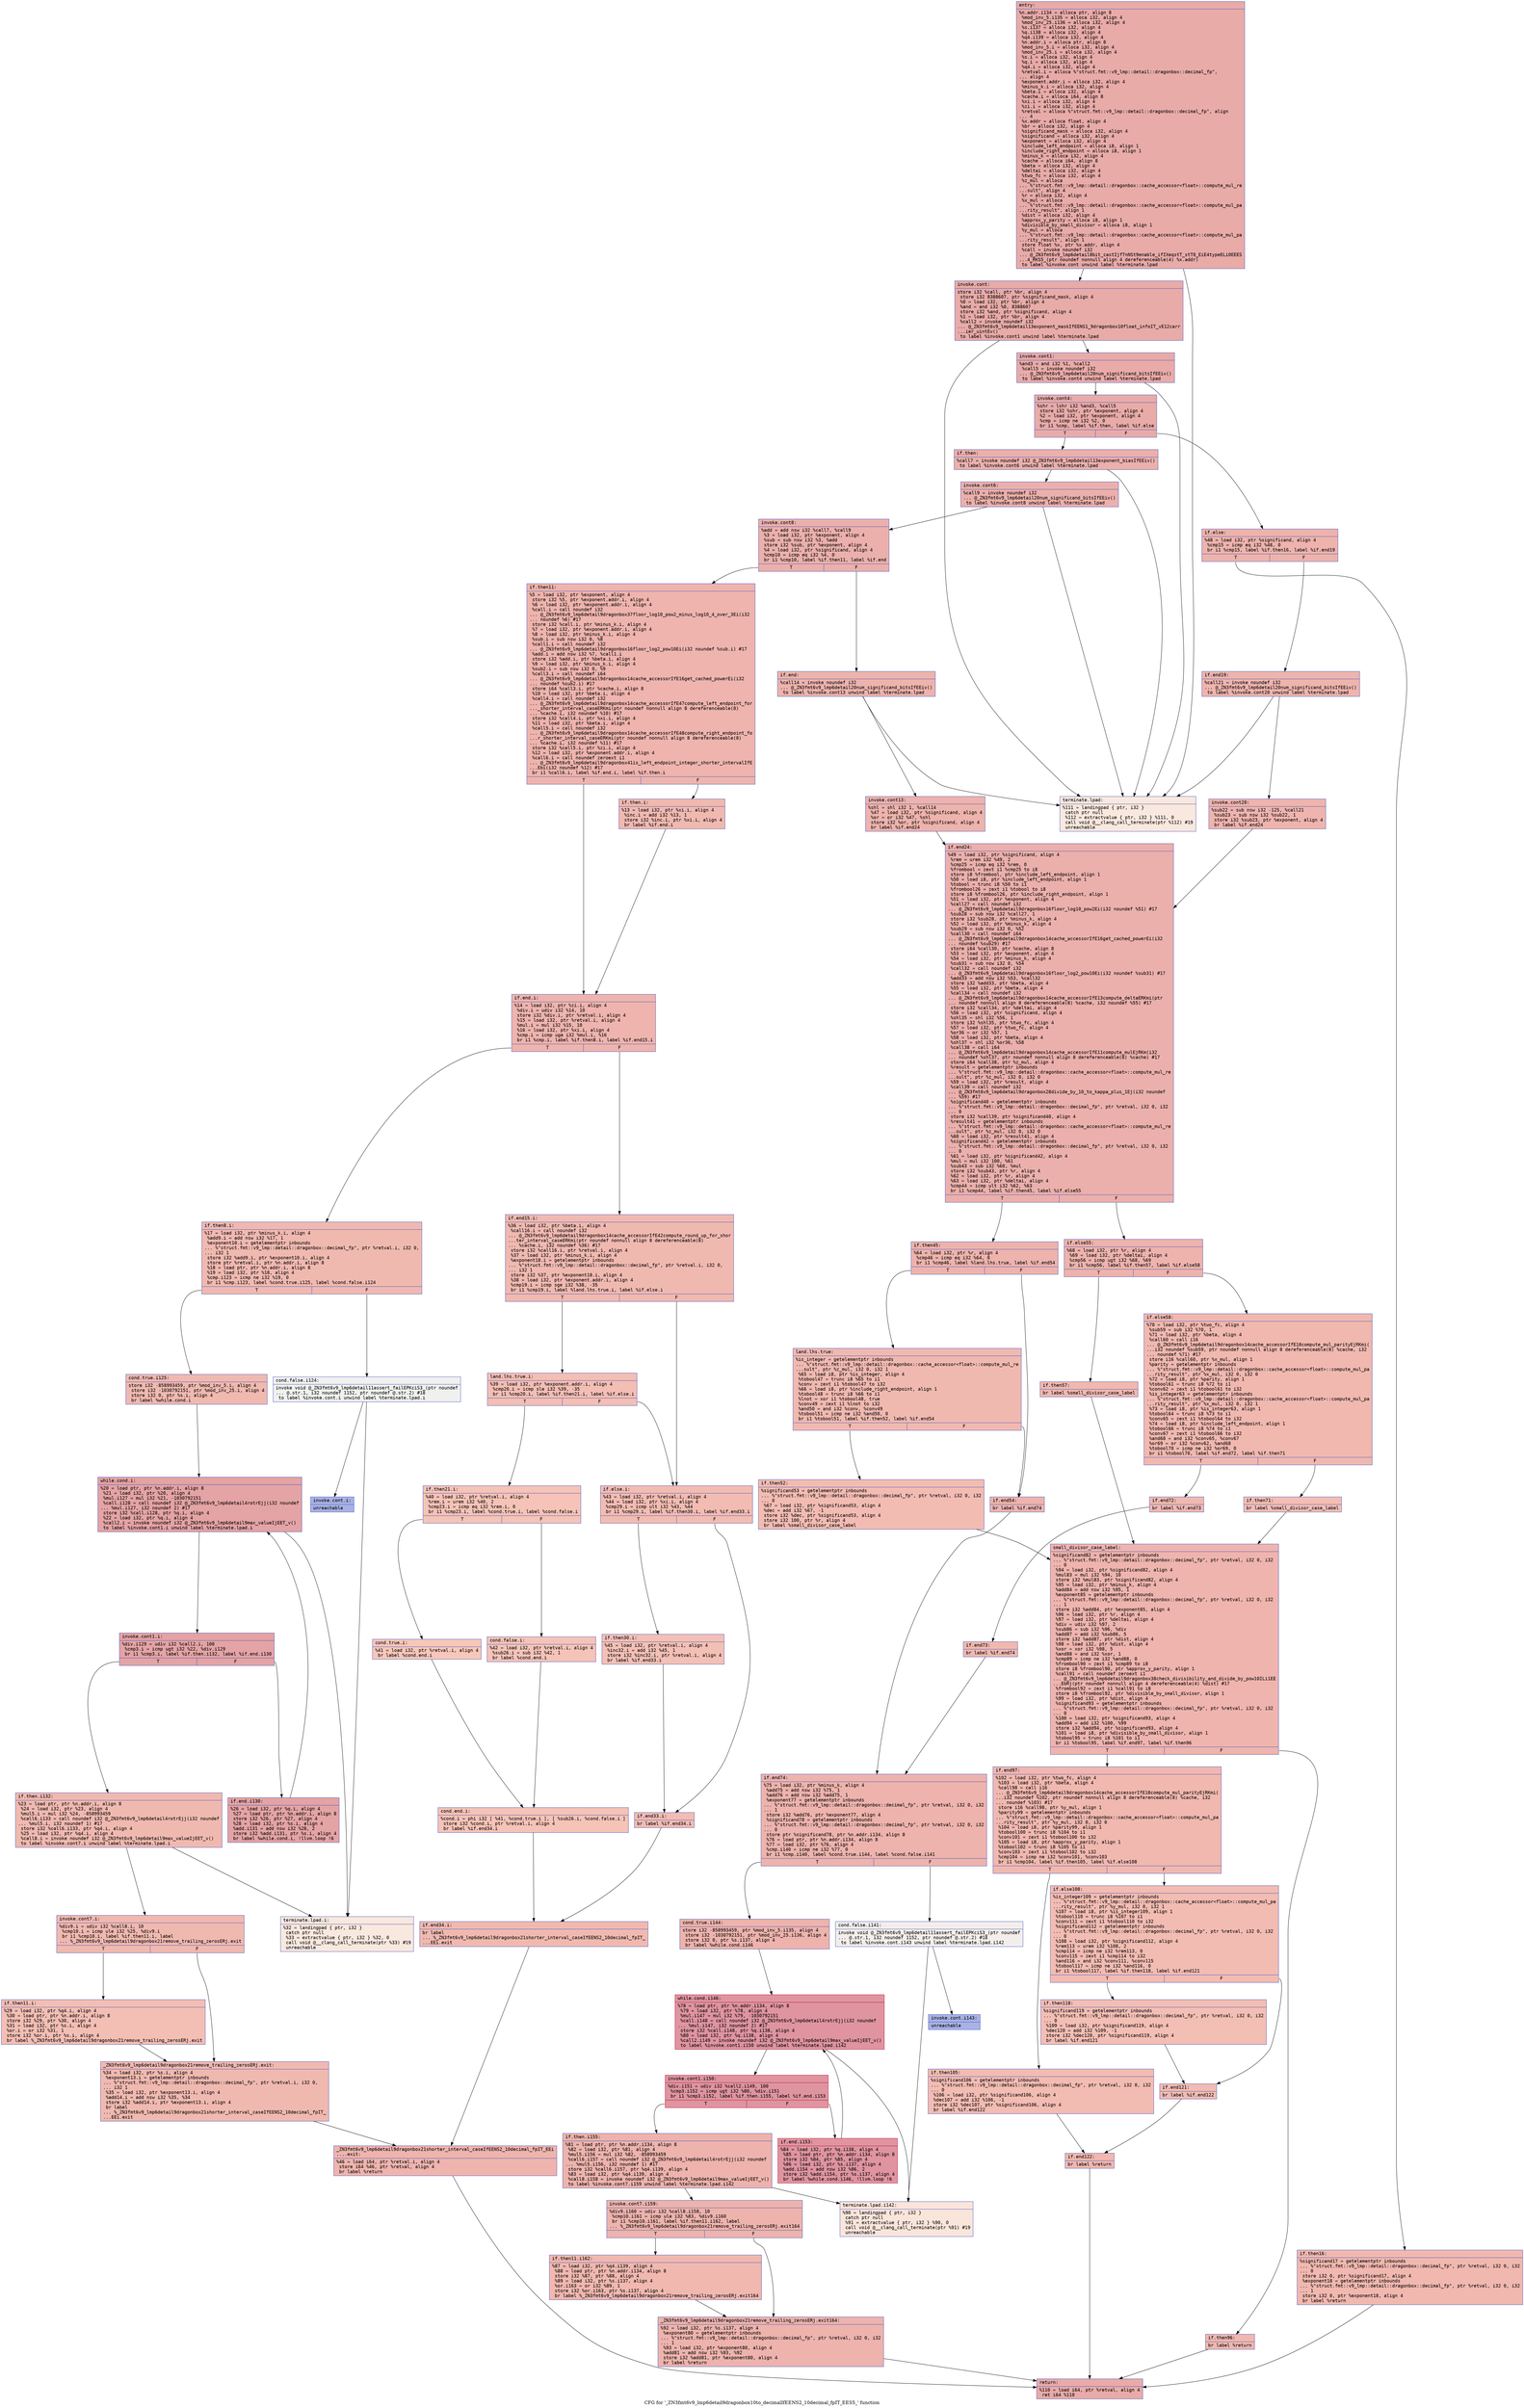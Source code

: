 digraph "CFG for '_ZN3fmt6v9_lmp6detail9dragonbox10to_decimalIfEENS2_10decimal_fpIT_EES5_' function" {
	label="CFG for '_ZN3fmt6v9_lmp6detail9dragonbox10to_decimalIfEENS2_10decimal_fpIT_EES5_' function";

	Node0x55fec2fc8410 [shape=record,color="#3d50c3ff", style=filled, fillcolor="#cc403a70" fontname="Courier",label="{entry:\l|  %n.addr.i134 = alloca ptr, align 8\l  %mod_inv_5.i135 = alloca i32, align 4\l  %mod_inv_25.i136 = alloca i32, align 4\l  %s.i137 = alloca i32, align 4\l  %q.i138 = alloca i32, align 4\l  %q4.i139 = alloca i32, align 4\l  %n.addr.i = alloca ptr, align 8\l  %mod_inv_5.i = alloca i32, align 4\l  %mod_inv_25.i = alloca i32, align 4\l  %s.i = alloca i32, align 4\l  %q.i = alloca i32, align 4\l  %q4.i = alloca i32, align 4\l  %retval.i = alloca %\"struct.fmt::v9_lmp::detail::dragonbox::decimal_fp\",\l... align 4\l  %exponent.addr.i = alloca i32, align 4\l  %minus_k.i = alloca i32, align 4\l  %beta.i = alloca i32, align 4\l  %cache.i = alloca i64, align 8\l  %xi.i = alloca i32, align 4\l  %zi.i = alloca i32, align 4\l  %retval = alloca %\"struct.fmt::v9_lmp::detail::dragonbox::decimal_fp\", align\l... 4\l  %x.addr = alloca float, align 4\l  %br = alloca i32, align 4\l  %significand_mask = alloca i32, align 4\l  %significand = alloca i32, align 4\l  %exponent = alloca i32, align 4\l  %include_left_endpoint = alloca i8, align 1\l  %include_right_endpoint = alloca i8, align 1\l  %minus_k = alloca i32, align 4\l  %cache = alloca i64, align 8\l  %beta = alloca i32, align 4\l  %deltai = alloca i32, align 4\l  %two_fc = alloca i32, align 4\l  %z_mul = alloca\l... %\"struct.fmt::v9_lmp::detail::dragonbox::cache_accessor\<float\>::compute_mul_re\l...sult\", align 4\l  %r = alloca i32, align 4\l  %x_mul = alloca\l... %\"struct.fmt::v9_lmp::detail::dragonbox::cache_accessor\<float\>::compute_mul_pa\l...rity_result\", align 1\l  %dist = alloca i32, align 4\l  %approx_y_parity = alloca i8, align 1\l  %divisible_by_small_divisor = alloca i8, align 1\l  %y_mul = alloca\l... %\"struct.fmt::v9_lmp::detail::dragonbox::cache_accessor\<float\>::compute_mul_pa\l...rity_result\", align 1\l  store float %x, ptr %x.addr, align 4\l  %call = invoke noundef i32\l... @_ZN3fmt6v9_lmp6detail8bit_castIjfTnNSt9enable_ifIXeqstT_stT0_EiE4typeELi0EEES\l...4_RKS5_(ptr noundef nonnull align 4 dereferenceable(4) %x.addr)\l          to label %invoke.cont unwind label %terminate.lpad\l}"];
	Node0x55fec2fc8410 -> Node0x55fec2fcb0c0[tooltip="entry -> invoke.cont\nProbability 100.00%" ];
	Node0x55fec2fc8410 -> Node0x55fec2fcb140[tooltip="entry -> terminate.lpad\nProbability 0.00%" ];
	Node0x55fec2fcb0c0 [shape=record,color="#3d50c3ff", style=filled, fillcolor="#cc403a70" fontname="Courier",label="{invoke.cont:\l|  store i32 %call, ptr %br, align 4\l  store i32 8388607, ptr %significand_mask, align 4\l  %0 = load i32, ptr %br, align 4\l  %and = and i32 %0, 8388607\l  store i32 %and, ptr %significand, align 4\l  %1 = load i32, ptr %br, align 4\l  %call2 = invoke noundef i32\l... @_ZN3fmt6v9_lmp6detail13exponent_maskIfEENS1_9dragonbox10float_infoIT_vE12carr\l...ier_uintEv()\l          to label %invoke.cont1 unwind label %terminate.lpad\l}"];
	Node0x55fec2fcb0c0 -> Node0x55fec2fcb760[tooltip="invoke.cont -> invoke.cont1\nProbability 100.00%" ];
	Node0x55fec2fcb0c0 -> Node0x55fec2fcb140[tooltip="invoke.cont -> terminate.lpad\nProbability 0.00%" ];
	Node0x55fec2fcb760 [shape=record,color="#3d50c3ff", style=filled, fillcolor="#cc403a70" fontname="Courier",label="{invoke.cont1:\l|  %and3 = and i32 %1, %call2\l  %call5 = invoke noundef i32\l... @_ZN3fmt6v9_lmp6detail20num_significand_bitsIfEEiv()\l          to label %invoke.cont4 unwind label %terminate.lpad\l}"];
	Node0x55fec2fcb760 -> Node0x55fec2fcbb10[tooltip="invoke.cont1 -> invoke.cont4\nProbability 100.00%" ];
	Node0x55fec2fcb760 -> Node0x55fec2fcb140[tooltip="invoke.cont1 -> terminate.lpad\nProbability 0.00%" ];
	Node0x55fec2fcbb10 [shape=record,color="#3d50c3ff", style=filled, fillcolor="#cc403a70" fontname="Courier",label="{invoke.cont4:\l|  %shr = lshr i32 %and3, %call5\l  store i32 %shr, ptr %exponent, align 4\l  %2 = load i32, ptr %exponent, align 4\l  %cmp = icmp ne i32 %2, 0\l  br i1 %cmp, label %if.then, label %if.else\l|{<s0>T|<s1>F}}"];
	Node0x55fec2fcbb10:s0 -> Node0x55fec2fcc2d0[tooltip="invoke.cont4 -> if.then\nProbability 62.50%" ];
	Node0x55fec2fcbb10:s1 -> Node0x55fec2fcc340[tooltip="invoke.cont4 -> if.else\nProbability 37.50%" ];
	Node0x55fec2fcc2d0 [shape=record,color="#3d50c3ff", style=filled, fillcolor="#d24b4070" fontname="Courier",label="{if.then:\l|  %call7 = invoke noundef i32 @_ZN3fmt6v9_lmp6detail13exponent_biasIfEEiv()\l          to label %invoke.cont6 unwind label %terminate.lpad\l}"];
	Node0x55fec2fcc2d0 -> Node0x55fec2fcc4c0[tooltip="if.then -> invoke.cont6\nProbability 100.00%" ];
	Node0x55fec2fcc2d0 -> Node0x55fec2fcb140[tooltip="if.then -> terminate.lpad\nProbability 0.00%" ];
	Node0x55fec2fcc4c0 [shape=record,color="#3d50c3ff", style=filled, fillcolor="#d24b4070" fontname="Courier",label="{invoke.cont6:\l|  %call9 = invoke noundef i32\l... @_ZN3fmt6v9_lmp6detail20num_significand_bitsIfEEiv()\l          to label %invoke.cont8 unwind label %terminate.lpad\l}"];
	Node0x55fec2fcc4c0 -> Node0x55fec2fcc790[tooltip="invoke.cont6 -> invoke.cont8\nProbability 100.00%" ];
	Node0x55fec2fcc4c0 -> Node0x55fec2fcb140[tooltip="invoke.cont6 -> terminate.lpad\nProbability 0.00%" ];
	Node0x55fec2fcc790 [shape=record,color="#3d50c3ff", style=filled, fillcolor="#d24b4070" fontname="Courier",label="{invoke.cont8:\l|  %add = add nsw i32 %call7, %call9\l  %3 = load i32, ptr %exponent, align 4\l  %sub = sub nsw i32 %3, %add\l  store i32 %sub, ptr %exponent, align 4\l  %4 = load i32, ptr %significand, align 4\l  %cmp10 = icmp eq i32 %4, 0\l  br i1 %cmp10, label %if.then11, label %if.end\l|{<s0>T|<s1>F}}"];
	Node0x55fec2fcc790:s0 -> Node0x55fec2fccd30[tooltip="invoke.cont8 -> if.then11\nProbability 37.50%" ];
	Node0x55fec2fcc790:s1 -> Node0x55fec2fccdb0[tooltip="invoke.cont8 -> if.end\nProbability 62.50%" ];
	Node0x55fec2fccd30 [shape=record,color="#3d50c3ff", style=filled, fillcolor="#d8564670" fontname="Courier",label="{if.then11:\l|  %5 = load i32, ptr %exponent, align 4\l  store i32 %5, ptr %exponent.addr.i, align 4\l  %6 = load i32, ptr %exponent.addr.i, align 4\l  %call.i = call noundef i32\l... @_ZN3fmt6v9_lmp6detail9dragonbox37floor_log10_pow2_minus_log10_4_over_3Ei(i32\l... noundef %6) #17\l  store i32 %call.i, ptr %minus_k.i, align 4\l  %7 = load i32, ptr %exponent.addr.i, align 4\l  %8 = load i32, ptr %minus_k.i, align 4\l  %sub.i = sub nsw i32 0, %8\l  %call1.i = call noundef i32\l... @_ZN3fmt6v9_lmp6detail9dragonbox16floor_log2_pow10Ei(i32 noundef %sub.i) #17\l  %add.i = add nsw i32 %7, %call1.i\l  store i32 %add.i, ptr %beta.i, align 4\l  %9 = load i32, ptr %minus_k.i, align 4\l  %sub2.i = sub nsw i32 0, %9\l  %call3.i = call noundef i64\l... @_ZN3fmt6v9_lmp6detail9dragonbox14cache_accessorIfE16get_cached_powerEi(i32\l... noundef %sub2.i) #17\l  store i64 %call3.i, ptr %cache.i, align 8\l  %10 = load i32, ptr %beta.i, align 4\l  %call4.i = call noundef i32\l... @_ZN3fmt6v9_lmp6detail9dragonbox14cache_accessorIfE47compute_left_endpoint_for\l..._shorter_interval_caseERKmi(ptr noundef nonnull align 8 dereferenceable(8)\l... %cache.i, i32 noundef %10) #17\l  store i32 %call4.i, ptr %xi.i, align 4\l  %11 = load i32, ptr %beta.i, align 4\l  %call5.i = call noundef i32\l... @_ZN3fmt6v9_lmp6detail9dragonbox14cache_accessorIfE48compute_right_endpoint_fo\l...r_shorter_interval_caseERKmi(ptr noundef nonnull align 8 dereferenceable(8)\l... %cache.i, i32 noundef %11) #17\l  store i32 %call5.i, ptr %zi.i, align 4\l  %12 = load i32, ptr %exponent.addr.i, align 4\l  %call6.i = call noundef zeroext i1\l... @_ZN3fmt6v9_lmp6detail9dragonbox41is_left_endpoint_integer_shorter_intervalIfE\l...Ebi(i32 noundef %12) #17\l  br i1 %call6.i, label %if.end.i, label %if.then.i\l|{<s0>T|<s1>F}}"];
	Node0x55fec2fccd30:s0 -> Node0x55fec2fce7e0[tooltip="if.then11 -> if.end.i\nProbability 50.00%" ];
	Node0x55fec2fccd30:s1 -> Node0x55fec2fce830[tooltip="if.then11 -> if.then.i\nProbability 50.00%" ];
	Node0x55fec2fce830 [shape=record,color="#3d50c3ff", style=filled, fillcolor="#de614d70" fontname="Courier",label="{if.then.i:\l|  %13 = load i32, ptr %xi.i, align 4\l  %inc.i = add i32 %13, 1\l  store i32 %inc.i, ptr %xi.i, align 4\l  br label %if.end.i\l}"];
	Node0x55fec2fce830 -> Node0x55fec2fce7e0[tooltip="if.then.i -> if.end.i\nProbability 100.00%" ];
	Node0x55fec2fce7e0 [shape=record,color="#3d50c3ff", style=filled, fillcolor="#d8564670" fontname="Courier",label="{if.end.i:\l|  %14 = load i32, ptr %zi.i, align 4\l  %div.i = udiv i32 %14, 10\l  store i32 %div.i, ptr %retval.i, align 4\l  %15 = load i32, ptr %retval.i, align 4\l  %mul.i = mul i32 %15, 10\l  %16 = load i32, ptr %xi.i, align 4\l  %cmp.i = icmp uge i32 %mul.i, %16\l  br i1 %cmp.i, label %if.then8.i, label %if.end15.i\l|{<s0>T|<s1>F}}"];
	Node0x55fec2fce7e0:s0 -> Node0x55fec2fcf030[tooltip="if.end.i -> if.then8.i\nProbability 50.00%" ];
	Node0x55fec2fce7e0:s1 -> Node0x55fec2fcf0b0[tooltip="if.end.i -> if.end15.i\nProbability 50.00%" ];
	Node0x55fec2fcf030 [shape=record,color="#3d50c3ff", style=filled, fillcolor="#de614d70" fontname="Courier",label="{if.then8.i:\l|  %17 = load i32, ptr %minus_k.i, align 4\l  %add9.i = add nsw i32 %17, 1\l  %exponent10.i = getelementptr inbounds\l... %\"struct.fmt::v9_lmp::detail::dragonbox::decimal_fp\", ptr %retval.i, i32 0,\l... i32 1\l  store i32 %add9.i, ptr %exponent10.i, align 4\l  store ptr %retval.i, ptr %n.addr.i, align 8\l  %18 = load ptr, ptr %n.addr.i, align 8\l  %19 = load i32, ptr %18, align 4\l  %cmp.i123 = icmp ne i32 %19, 0\l  br i1 %cmp.i123, label %cond.true.i125, label %cond.false.i124\l|{<s0>T|<s1>F}}"];
	Node0x55fec2fcf030:s0 -> Node0x55fec2fcf700[tooltip="if.then8.i -> cond.true.i125\nProbability 100.00%" ];
	Node0x55fec2fcf030:s1 -> Node0x55fec2fcf780[tooltip="if.then8.i -> cond.false.i124\nProbability 0.00%" ];
	Node0x55fec2fcf700 [shape=record,color="#3d50c3ff", style=filled, fillcolor="#de614d70" fontname="Courier",label="{cond.true.i125:\l|  store i32 -858993459, ptr %mod_inv_5.i, align 4\l  store i32 -1030792151, ptr %mod_inv_25.i, align 4\l  store i32 0, ptr %s.i, align 4\l  br label %while.cond.i\l}"];
	Node0x55fec2fcf700 -> Node0x55fec2fcfb50[tooltip="cond.true.i125 -> while.cond.i\nProbability 100.00%" ];
	Node0x55fec2fcf780 [shape=record,color="#3d50c3ff", style=filled, fillcolor="#dedcdb70" fontname="Courier",label="{cond.false.i124:\l|  invoke void @_ZN3fmt6v9_lmp6detail11assert_failEPKciS3_(ptr noundef\l... @.str.1, i32 noundef 1152, ptr noundef @.str.2) #18\l          to label %invoke.cont.i unwind label %terminate.lpad.i\l}"];
	Node0x55fec2fcf780 -> Node0x55fec2fcfc90[tooltip="cond.false.i124 -> invoke.cont.i\nProbability 0.00%" ];
	Node0x55fec2fcf780 -> Node0x55fec2fcfd40[tooltip="cond.false.i124 -> terminate.lpad.i\nProbability 100.00%" ];
	Node0x55fec2fcfc90 [shape=record,color="#3d50c3ff", style=filled, fillcolor="#3d50c370" fontname="Courier",label="{invoke.cont.i:\l|  unreachable\l}"];
	Node0x55fec2fcfb50 [shape=record,color="#3d50c3ff", style=filled, fillcolor="#c32e3170" fontname="Courier",label="{while.cond.i:\l|  %20 = load ptr, ptr %n.addr.i, align 8\l  %21 = load i32, ptr %20, align 4\l  %mul.i127 = mul i32 %21, -1030792151\l  %call.i128 = call noundef i32 @_ZN3fmt6v9_lmp6detail4rotrEjj(i32 noundef\l... %mul.i127, i32 noundef 2) #17\l  store i32 %call.i128, ptr %q.i, align 4\l  %22 = load i32, ptr %q.i, align 4\l  %call2.i = invoke noundef i32 @_ZN3fmt6v9_lmp6detail9max_valueIjEET_v()\l          to label %invoke.cont1.i unwind label %terminate.lpad.i\l}"];
	Node0x55fec2fcfb50 -> Node0x55fec2fd0570[tooltip="while.cond.i -> invoke.cont1.i\nProbability 100.00%" ];
	Node0x55fec2fcfb50 -> Node0x55fec2fcfd40[tooltip="while.cond.i -> terminate.lpad.i\nProbability 0.00%" ];
	Node0x55fec2fd0570 [shape=record,color="#3d50c3ff", style=filled, fillcolor="#c32e3170" fontname="Courier",label="{invoke.cont1.i:\l|  %div.i129 = udiv i32 %call2.i, 100\l  %cmp3.i = icmp ugt i32 %22, %div.i129\l  br i1 %cmp3.i, label %if.then.i132, label %if.end.i130\l|{<s0>T|<s1>F}}"];
	Node0x55fec2fd0570:s0 -> Node0x55fec2fd0960[tooltip="invoke.cont1.i -> if.then.i132\nProbability 3.12%" ];
	Node0x55fec2fd0570:s1 -> Node0x55fec2fd09b0[tooltip="invoke.cont1.i -> if.end.i130\nProbability 96.88%" ];
	Node0x55fec2fd0960 [shape=record,color="#3d50c3ff", style=filled, fillcolor="#de614d70" fontname="Courier",label="{if.then.i132:\l|  %23 = load ptr, ptr %n.addr.i, align 8\l  %24 = load i32, ptr %23, align 4\l  %mul5.i = mul i32 %24, -858993459\l  %call6.i133 = call noundef i32 @_ZN3fmt6v9_lmp6detail4rotrEjj(i32 noundef\l... %mul5.i, i32 noundef 1) #17\l  store i32 %call6.i133, ptr %q4.i, align 4\l  %25 = load i32, ptr %q4.i, align 4\l  %call8.i = invoke noundef i32 @_ZN3fmt6v9_lmp6detail9max_valueIjEET_v()\l          to label %invoke.cont7.i unwind label %terminate.lpad.i\l}"];
	Node0x55fec2fd0960 -> Node0x55fec2fcbe50[tooltip="if.then.i132 -> invoke.cont7.i\nProbability 100.00%" ];
	Node0x55fec2fd0960 -> Node0x55fec2fcfd40[tooltip="if.then.i132 -> terminate.lpad.i\nProbability 0.00%" ];
	Node0x55fec2fd09b0 [shape=record,color="#3d50c3ff", style=filled, fillcolor="#c32e3170" fontname="Courier",label="{if.end.i130:\l|  %26 = load i32, ptr %q.i, align 4\l  %27 = load ptr, ptr %n.addr.i, align 8\l  store i32 %26, ptr %27, align 4\l  %28 = load i32, ptr %s.i, align 4\l  %add.i131 = add nsw i32 %28, 2\l  store i32 %add.i131, ptr %s.i, align 4\l  br label %while.cond.i, !llvm.loop !6\l}"];
	Node0x55fec2fd09b0 -> Node0x55fec2fcfb50[tooltip="if.end.i130 -> while.cond.i\nProbability 100.00%" ];
	Node0x55fec2fcbe50 [shape=record,color="#3d50c3ff", style=filled, fillcolor="#de614d70" fontname="Courier",label="{invoke.cont7.i:\l|  %div9.i = udiv i32 %call8.i, 10\l  %cmp10.i = icmp ule i32 %25, %div9.i\l  br i1 %cmp10.i, label %if.then11.i, label\l... %_ZN3fmt6v9_lmp6detail9dragonbox21remove_trailing_zerosERj.exit\l|{<s0>T|<s1>F}}"];
	Node0x55fec2fcbe50:s0 -> Node0x55fec2fd1da0[tooltip="invoke.cont7.i -> if.then11.i\nProbability 50.00%" ];
	Node0x55fec2fcbe50:s1 -> Node0x55fec2fd1e40[tooltip="invoke.cont7.i -> _ZN3fmt6v9_lmp6detail9dragonbox21remove_trailing_zerosERj.exit\nProbability 50.00%" ];
	Node0x55fec2fd1da0 [shape=record,color="#3d50c3ff", style=filled, fillcolor="#e36c5570" fontname="Courier",label="{if.then11.i:\l|  %29 = load i32, ptr %q4.i, align 4\l  %30 = load ptr, ptr %n.addr.i, align 8\l  store i32 %29, ptr %30, align 4\l  %31 = load i32, ptr %s.i, align 4\l  %or.i = or i32 %31, 1\l  store i32 %or.i, ptr %s.i, align 4\l  br label %_ZN3fmt6v9_lmp6detail9dragonbox21remove_trailing_zerosERj.exit\l}"];
	Node0x55fec2fd1da0 -> Node0x55fec2fd1e40[tooltip="if.then11.i -> _ZN3fmt6v9_lmp6detail9dragonbox21remove_trailing_zerosERj.exit\nProbability 100.00%" ];
	Node0x55fec2fcfd40 [shape=record,color="#3d50c3ff", style=filled, fillcolor="#f2cab570" fontname="Courier",label="{terminate.lpad.i:\l|  %32 = landingpad \{ ptr, i32 \}\l          catch ptr null\l  %33 = extractvalue \{ ptr, i32 \} %32, 0\l  call void @__clang_call_terminate(ptr %33) #19\l  unreachable\l}"];
	Node0x55fec2fd1e40 [shape=record,color="#3d50c3ff", style=filled, fillcolor="#de614d70" fontname="Courier",label="{_ZN3fmt6v9_lmp6detail9dragonbox21remove_trailing_zerosERj.exit:\l|  %34 = load i32, ptr %s.i, align 4\l  %exponent13.i = getelementptr inbounds\l... %\"struct.fmt::v9_lmp::detail::dragonbox::decimal_fp\", ptr %retval.i, i32 0,\l... i32 1\l  %35 = load i32, ptr %exponent13.i, align 4\l  %add14.i = add nsw i32 %35, %34\l  store i32 %add14.i, ptr %exponent13.i, align 4\l  br label\l... %_ZN3fmt6v9_lmp6detail9dragonbox21shorter_interval_caseIfEENS2_10decimal_fpIT_\l...EEi.exit\l}"];
	Node0x55fec2fd1e40 -> Node0x55fec2fd1ef0[tooltip="_ZN3fmt6v9_lmp6detail9dragonbox21remove_trailing_zerosERj.exit -> _ZN3fmt6v9_lmp6detail9dragonbox21shorter_interval_caseIfEENS2_10decimal_fpIT_EEi.exit\nProbability 100.00%" ];
	Node0x55fec2fcf0b0 [shape=record,color="#3d50c3ff", style=filled, fillcolor="#de614d70" fontname="Courier",label="{if.end15.i:\l|  %36 = load i32, ptr %beta.i, align 4\l  %call16.i = call noundef i32\l... @_ZN3fmt6v9_lmp6detail9dragonbox14cache_accessorIfE42compute_round_up_for_shor\l...ter_interval_caseERKmi(ptr noundef nonnull align 8 dereferenceable(8)\l... %cache.i, i32 noundef %36) #17\l  store i32 %call16.i, ptr %retval.i, align 4\l  %37 = load i32, ptr %minus_k.i, align 4\l  %exponent18.i = getelementptr inbounds\l... %\"struct.fmt::v9_lmp::detail::dragonbox::decimal_fp\", ptr %retval.i, i32 0,\l... i32 1\l  store i32 %37, ptr %exponent18.i, align 4\l  %38 = load i32, ptr %exponent.addr.i, align 4\l  %cmp19.i = icmp sge i32 %38, -35\l  br i1 %cmp19.i, label %land.lhs.true.i, label %if.else.i\l|{<s0>T|<s1>F}}"];
	Node0x55fec2fcf0b0:s0 -> Node0x55fec2fd2670[tooltip="if.end15.i -> land.lhs.true.i\nProbability 50.00%" ];
	Node0x55fec2fcf0b0:s1 -> Node0x55fec2fd31e0[tooltip="if.end15.i -> if.else.i\nProbability 50.00%" ];
	Node0x55fec2fd2670 [shape=record,color="#3d50c3ff", style=filled, fillcolor="#e36c5570" fontname="Courier",label="{land.lhs.true.i:\l|  %39 = load i32, ptr %exponent.addr.i, align 4\l  %cmp20.i = icmp sle i32 %39, -35\l  br i1 %cmp20.i, label %if.then21.i, label %if.else.i\l|{<s0>T|<s1>F}}"];
	Node0x55fec2fd2670:s0 -> Node0x55fec2fd34b0[tooltip="land.lhs.true.i -> if.then21.i\nProbability 50.00%" ];
	Node0x55fec2fd2670:s1 -> Node0x55fec2fd31e0[tooltip="land.lhs.true.i -> if.else.i\nProbability 50.00%" ];
	Node0x55fec2fd34b0 [shape=record,color="#3d50c3ff", style=filled, fillcolor="#e8765c70" fontname="Courier",label="{if.then21.i:\l|  %40 = load i32, ptr %retval.i, align 4\l  %rem.i = urem i32 %40, 2\l  %cmp23.i = icmp eq i32 %rem.i, 0\l  br i1 %cmp23.i, label %cond.true.i, label %cond.false.i\l|{<s0>T|<s1>F}}"];
	Node0x55fec2fd34b0:s0 -> Node0x55fec2fd3790[tooltip="if.then21.i -> cond.true.i\nProbability 37.50%" ];
	Node0x55fec2fd34b0:s1 -> Node0x55fec2fd3810[tooltip="if.then21.i -> cond.false.i\nProbability 62.50%" ];
	Node0x55fec2fd3790 [shape=record,color="#3d50c3ff", style=filled, fillcolor="#ec7f6370" fontname="Courier",label="{cond.true.i:\l|  %41 = load i32, ptr %retval.i, align 4\l  br label %cond.end.i\l}"];
	Node0x55fec2fd3790 -> Node0x55fec2fd3a20[tooltip="cond.true.i -> cond.end.i\nProbability 100.00%" ];
	Node0x55fec2fd3810 [shape=record,color="#3d50c3ff", style=filled, fillcolor="#e97a5f70" fontname="Courier",label="{cond.false.i:\l|  %42 = load i32, ptr %retval.i, align 4\l  %sub26.i = sub i32 %42, 1\l  br label %cond.end.i\l}"];
	Node0x55fec2fd3810 -> Node0x55fec2fd3a20[tooltip="cond.false.i -> cond.end.i\nProbability 100.00%" ];
	Node0x55fec2fd3a20 [shape=record,color="#3d50c3ff", style=filled, fillcolor="#e8765c70" fontname="Courier",label="{cond.end.i:\l|  %cond.i = phi i32 [ %41, %cond.true.i ], [ %sub26.i, %cond.false.i ]\l  store i32 %cond.i, ptr %retval.i, align 4\l  br label %if.end34.i\l}"];
	Node0x55fec2fd3a20 -> Node0x55fec2fd3d00[tooltip="cond.end.i -> if.end34.i\nProbability 100.00%" ];
	Node0x55fec2fd31e0 [shape=record,color="#3d50c3ff", style=filled, fillcolor="#e1675170" fontname="Courier",label="{if.else.i:\l|  %43 = load i32, ptr %retval.i, align 4\l  %44 = load i32, ptr %xi.i, align 4\l  %cmp29.i = icmp ult i32 %43, %44\l  br i1 %cmp29.i, label %if.then30.i, label %if.end33.i\l|{<s0>T|<s1>F}}"];
	Node0x55fec2fd31e0:s0 -> Node0x55fec2fd4000[tooltip="if.else.i -> if.then30.i\nProbability 50.00%" ];
	Node0x55fec2fd31e0:s1 -> Node0x55fec2fd4080[tooltip="if.else.i -> if.end33.i\nProbability 50.00%" ];
	Node0x55fec2fd4000 [shape=record,color="#3d50c3ff", style=filled, fillcolor="#e5705870" fontname="Courier",label="{if.then30.i:\l|  %45 = load i32, ptr %retval.i, align 4\l  %inc32.i = add i32 %45, 1\l  store i32 %inc32.i, ptr %retval.i, align 4\l  br label %if.end33.i\l}"];
	Node0x55fec2fd4000 -> Node0x55fec2fd4080[tooltip="if.then30.i -> if.end33.i\nProbability 100.00%" ];
	Node0x55fec2fd4080 [shape=record,color="#3d50c3ff", style=filled, fillcolor="#e1675170" fontname="Courier",label="{if.end33.i:\l|  br label %if.end34.i\l}"];
	Node0x55fec2fd4080 -> Node0x55fec2fd3d00[tooltip="if.end33.i -> if.end34.i\nProbability 100.00%" ];
	Node0x55fec2fd3d00 [shape=record,color="#3d50c3ff", style=filled, fillcolor="#de614d70" fontname="Courier",label="{if.end34.i:\l|  br label\l... %_ZN3fmt6v9_lmp6detail9dragonbox21shorter_interval_caseIfEENS2_10decimal_fpIT_\l...EEi.exit\l}"];
	Node0x55fec2fd3d00 -> Node0x55fec2fd1ef0[tooltip="if.end34.i -> _ZN3fmt6v9_lmp6detail9dragonbox21shorter_interval_caseIfEENS2_10decimal_fpIT_EEi.exit\nProbability 100.00%" ];
	Node0x55fec2fd1ef0 [shape=record,color="#3d50c3ff", style=filled, fillcolor="#d8564670" fontname="Courier",label="{_ZN3fmt6v9_lmp6detail9dragonbox21shorter_interval_caseIfEENS2_10decimal_fpIT_EEi\l....exit:\l|  %46 = load i64, ptr %retval.i, align 4\l  store i64 %46, ptr %retval, align 4\l  br label %return\l}"];
	Node0x55fec2fd1ef0 -> Node0x55fec2fd4650[tooltip="_ZN3fmt6v9_lmp6detail9dragonbox21shorter_interval_caseIfEENS2_10decimal_fpIT_EEi.exit -> return\nProbability 100.00%" ];
	Node0x55fec2fccdb0 [shape=record,color="#3d50c3ff", style=filled, fillcolor="#d6524470" fontname="Courier",label="{if.end:\l|  %call14 = invoke noundef i32\l... @_ZN3fmt6v9_lmp6detail20num_significand_bitsIfEEiv()\l          to label %invoke.cont13 unwind label %terminate.lpad\l}"];
	Node0x55fec2fccdb0 -> Node0x55fec2fd4770[tooltip="if.end -> invoke.cont13\nProbability 100.00%" ];
	Node0x55fec2fccdb0 -> Node0x55fec2fcb140[tooltip="if.end -> terminate.lpad\nProbability 0.00%" ];
	Node0x55fec2fd4770 [shape=record,color="#3d50c3ff", style=filled, fillcolor="#d6524470" fontname="Courier",label="{invoke.cont13:\l|  %shl = shl i32 1, %call14\l  %47 = load i32, ptr %significand, align 4\l  %or = or i32 %47, %shl\l  store i32 %or, ptr %significand, align 4\l  br label %if.end24\l}"];
	Node0x55fec2fd4770 -> Node0x55fec2fd53f0[tooltip="invoke.cont13 -> if.end24\nProbability 100.00%" ];
	Node0x55fec2fcc340 [shape=record,color="#3d50c3ff", style=filled, fillcolor="#d6524470" fontname="Courier",label="{if.else:\l|  %48 = load i32, ptr %significand, align 4\l  %cmp15 = icmp eq i32 %48, 0\l  br i1 %cmp15, label %if.then16, label %if.end19\l|{<s0>T|<s1>F}}"];
	Node0x55fec2fcc340:s0 -> Node0x55fec2fd5610[tooltip="if.else -> if.then16\nProbability 37.50%" ];
	Node0x55fec2fcc340:s1 -> Node0x55fec2fd5690[tooltip="if.else -> if.end19\nProbability 62.50%" ];
	Node0x55fec2fd5610 [shape=record,color="#3d50c3ff", style=filled, fillcolor="#dc5d4a70" fontname="Courier",label="{if.then16:\l|  %significand17 = getelementptr inbounds\l... %\"struct.fmt::v9_lmp::detail::dragonbox::decimal_fp\", ptr %retval, i32 0, i32\l... 0\l  store i32 0, ptr %significand17, align 4\l  %exponent18 = getelementptr inbounds\l... %\"struct.fmt::v9_lmp::detail::dragonbox::decimal_fp\", ptr %retval, i32 0, i32\l... 1\l  store i32 0, ptr %exponent18, align 4\l  br label %return\l}"];
	Node0x55fec2fd5610 -> Node0x55fec2fd4650[tooltip="if.then16 -> return\nProbability 100.00%" ];
	Node0x55fec2fd5690 [shape=record,color="#3d50c3ff", style=filled, fillcolor="#d8564670" fontname="Courier",label="{if.end19:\l|  %call21 = invoke noundef i32\l... @_ZN3fmt6v9_lmp6detail20num_significand_bitsIfEEiv()\l          to label %invoke.cont20 unwind label %terminate.lpad\l}"];
	Node0x55fec2fd5690 -> Node0x55fec2fd5b50[tooltip="if.end19 -> invoke.cont20\nProbability 100.00%" ];
	Node0x55fec2fd5690 -> Node0x55fec2fcb140[tooltip="if.end19 -> terminate.lpad\nProbability 0.00%" ];
	Node0x55fec2fd5b50 [shape=record,color="#3d50c3ff", style=filled, fillcolor="#d8564670" fontname="Courier",label="{invoke.cont20:\l|  %sub22 = sub nsw i32 -125, %call21\l  %sub23 = sub nsw i32 %sub22, 1\l  store i32 %sub23, ptr %exponent, align 4\l  br label %if.end24\l}"];
	Node0x55fec2fd5b50 -> Node0x55fec2fd53f0[tooltip="invoke.cont20 -> if.end24\nProbability 100.00%" ];
	Node0x55fec2fd53f0 [shape=record,color="#3d50c3ff", style=filled, fillcolor="#d24b4070" fontname="Courier",label="{if.end24:\l|  %49 = load i32, ptr %significand, align 4\l  %rem = urem i32 %49, 2\l  %cmp25 = icmp eq i32 %rem, 0\l  %frombool = zext i1 %cmp25 to i8\l  store i8 %frombool, ptr %include_left_endpoint, align 1\l  %50 = load i8, ptr %include_left_endpoint, align 1\l  %tobool = trunc i8 %50 to i1\l  %frombool26 = zext i1 %tobool to i8\l  store i8 %frombool26, ptr %include_right_endpoint, align 1\l  %51 = load i32, ptr %exponent, align 4\l  %call27 = call noundef i32\l... @_ZN3fmt6v9_lmp6detail9dragonbox16floor_log10_pow2Ei(i32 noundef %51) #17\l  %sub28 = sub nsw i32 %call27, 1\l  store i32 %sub28, ptr %minus_k, align 4\l  %52 = load i32, ptr %minus_k, align 4\l  %sub29 = sub nsw i32 0, %52\l  %call30 = call noundef i64\l... @_ZN3fmt6v9_lmp6detail9dragonbox14cache_accessorIfE16get_cached_powerEi(i32\l... noundef %sub29) #17\l  store i64 %call30, ptr %cache, align 8\l  %53 = load i32, ptr %exponent, align 4\l  %54 = load i32, ptr %minus_k, align 4\l  %sub31 = sub nsw i32 0, %54\l  %call32 = call noundef i32\l... @_ZN3fmt6v9_lmp6detail9dragonbox16floor_log2_pow10Ei(i32 noundef %sub31) #17\l  %add33 = add nsw i32 %53, %call32\l  store i32 %add33, ptr %beta, align 4\l  %55 = load i32, ptr %beta, align 4\l  %call34 = call noundef i32\l... @_ZN3fmt6v9_lmp6detail9dragonbox14cache_accessorIfE13compute_deltaERKmi(ptr\l... noundef nonnull align 8 dereferenceable(8) %cache, i32 noundef %55) #17\l  store i32 %call34, ptr %deltai, align 4\l  %56 = load i32, ptr %significand, align 4\l  %shl35 = shl i32 %56, 1\l  store i32 %shl35, ptr %two_fc, align 4\l  %57 = load i32, ptr %two_fc, align 4\l  %or36 = or i32 %57, 1\l  %58 = load i32, ptr %beta, align 4\l  %shl37 = shl i32 %or36, %58\l  %call38 = call i64\l... @_ZN3fmt6v9_lmp6detail9dragonbox14cache_accessorIfE11compute_mulEjRKm(i32\l... noundef %shl37, ptr noundef nonnull align 8 dereferenceable(8) %cache) #17\l  store i64 %call38, ptr %z_mul, align 4\l  %result = getelementptr inbounds\l... %\"struct.fmt::v9_lmp::detail::dragonbox::cache_accessor\<float\>::compute_mul_re\l...sult\", ptr %z_mul, i32 0, i32 0\l  %59 = load i32, ptr %result, align 4\l  %call39 = call noundef i32\l... @_ZN3fmt6v9_lmp6detail9dragonbox28divide_by_10_to_kappa_plus_1Ej(i32 noundef\l... %59) #17\l  %significand40 = getelementptr inbounds\l... %\"struct.fmt::v9_lmp::detail::dragonbox::decimal_fp\", ptr %retval, i32 0, i32\l... 0\l  store i32 %call39, ptr %significand40, align 4\l  %result41 = getelementptr inbounds\l... %\"struct.fmt::v9_lmp::detail::dragonbox::cache_accessor\<float\>::compute_mul_re\l...sult\", ptr %z_mul, i32 0, i32 0\l  %60 = load i32, ptr %result41, align 4\l  %significand42 = getelementptr inbounds\l... %\"struct.fmt::v9_lmp::detail::dragonbox::decimal_fp\", ptr %retval, i32 0, i32\l... 0\l  %61 = load i32, ptr %significand42, align 4\l  %mul = mul i32 100, %61\l  %sub43 = sub i32 %60, %mul\l  store i32 %sub43, ptr %r, align 4\l  %62 = load i32, ptr %r, align 4\l  %63 = load i32, ptr %deltai, align 4\l  %cmp44 = icmp ult i32 %62, %63\l  br i1 %cmp44, label %if.then45, label %if.else55\l|{<s0>T|<s1>F}}"];
	Node0x55fec2fd53f0:s0 -> Node0x55fec2fd70e0[tooltip="if.end24 -> if.then45\nProbability 50.00%" ];
	Node0x55fec2fd53f0:s1 -> Node0x55fec2fd8630[tooltip="if.end24 -> if.else55\nProbability 50.00%" ];
	Node0x55fec2fd70e0 [shape=record,color="#3d50c3ff", style=filled, fillcolor="#d6524470" fontname="Courier",label="{if.then45:\l|  %64 = load i32, ptr %r, align 4\l  %cmp46 = icmp eq i32 %64, 0\l  br i1 %cmp46, label %land.lhs.true, label %if.end54\l|{<s0>T|<s1>F}}"];
	Node0x55fec2fd70e0:s0 -> Node0x55fec2fd8890[tooltip="if.then45 -> land.lhs.true\nProbability 37.50%" ];
	Node0x55fec2fd70e0:s1 -> Node0x55fec2fd8910[tooltip="if.then45 -> if.end54\nProbability 62.50%" ];
	Node0x55fec2fd8890 [shape=record,color="#3d50c3ff", style=filled, fillcolor="#de614d70" fontname="Courier",label="{land.lhs.true:\l|  %is_integer = getelementptr inbounds\l... %\"struct.fmt::v9_lmp::detail::dragonbox::cache_accessor\<float\>::compute_mul_re\l...sult\", ptr %z_mul, i32 0, i32 1\l  %65 = load i8, ptr %is_integer, align 4\l  %tobool47 = trunc i8 %65 to i1\l  %conv = zext i1 %tobool47 to i32\l  %66 = load i8, ptr %include_right_endpoint, align 1\l  %tobool48 = trunc i8 %66 to i1\l  %lnot = xor i1 %tobool48, true\l  %conv49 = zext i1 %lnot to i32\l  %and50 = and i32 %conv, %conv49\l  %tobool51 = icmp ne i32 %and50, 0\l  br i1 %tobool51, label %if.then52, label %if.end54\l|{<s0>T|<s1>F}}"];
	Node0x55fec2fd8890:s0 -> Node0x55fec2fd9110[tooltip="land.lhs.true -> if.then52\nProbability 62.50%" ];
	Node0x55fec2fd8890:s1 -> Node0x55fec2fd8910[tooltip="land.lhs.true -> if.end54\nProbability 37.50%" ];
	Node0x55fec2fd9110 [shape=record,color="#3d50c3ff", style=filled, fillcolor="#e1675170" fontname="Courier",label="{if.then52:\l|  %significand53 = getelementptr inbounds\l... %\"struct.fmt::v9_lmp::detail::dragonbox::decimal_fp\", ptr %retval, i32 0, i32\l... 0\l  %67 = load i32, ptr %significand53, align 4\l  %dec = add i32 %67, -1\l  store i32 %dec, ptr %significand53, align 4\l  store i32 100, ptr %r, align 4\l  br label %small_divisor_case_label\l}"];
	Node0x55fec2fd9110 -> Node0x55fec2fd95d0[tooltip="if.then52 -> small_divisor_case_label\nProbability 100.00%" ];
	Node0x55fec2fd8910 [shape=record,color="#3d50c3ff", style=filled, fillcolor="#d8564670" fontname="Courier",label="{if.end54:\l|  br label %if.end74\l}"];
	Node0x55fec2fd8910 -> Node0x55fec2fd96c0[tooltip="if.end54 -> if.end74\nProbability 100.00%" ];
	Node0x55fec2fd8630 [shape=record,color="#3d50c3ff", style=filled, fillcolor="#d6524470" fontname="Courier",label="{if.else55:\l|  %68 = load i32, ptr %r, align 4\l  %69 = load i32, ptr %deltai, align 4\l  %cmp56 = icmp ugt i32 %68, %69\l  br i1 %cmp56, label %if.then57, label %if.else58\l|{<s0>T|<s1>F}}"];
	Node0x55fec2fd8630:s0 -> Node0x55fec2fd9930[tooltip="if.else55 -> if.then57\nProbability 50.00%" ];
	Node0x55fec2fd8630:s1 -> Node0x55fec2fd99b0[tooltip="if.else55 -> if.else58\nProbability 50.00%" ];
	Node0x55fec2fd9930 [shape=record,color="#3d50c3ff", style=filled, fillcolor="#dc5d4a70" fontname="Courier",label="{if.then57:\l|  br label %small_divisor_case_label\l}"];
	Node0x55fec2fd9930 -> Node0x55fec2fd95d0[tooltip="if.then57 -> small_divisor_case_label\nProbability 100.00%" ];
	Node0x55fec2fd99b0 [shape=record,color="#3d50c3ff", style=filled, fillcolor="#dc5d4a70" fontname="Courier",label="{if.else58:\l|  %70 = load i32, ptr %two_fc, align 4\l  %sub59 = sub i32 %70, 1\l  %71 = load i32, ptr %beta, align 4\l  %call60 = call i16\l... @_ZN3fmt6v9_lmp6detail9dragonbox14cache_accessorIfE18compute_mul_parityEjRKmi(\l...i32 noundef %sub59, ptr noundef nonnull align 8 dereferenceable(8) %cache, i32\l... noundef %71) #17\l  store i16 %call60, ptr %x_mul, align 1\l  %parity = getelementptr inbounds\l... %\"struct.fmt::v9_lmp::detail::dragonbox::cache_accessor\<float\>::compute_mul_pa\l...rity_result\", ptr %x_mul, i32 0, i32 0\l  %72 = load i8, ptr %parity, align 1\l  %tobool61 = trunc i8 %72 to i1\l  %conv62 = zext i1 %tobool61 to i32\l  %is_integer63 = getelementptr inbounds\l... %\"struct.fmt::v9_lmp::detail::dragonbox::cache_accessor\<float\>::compute_mul_pa\l...rity_result\", ptr %x_mul, i32 0, i32 1\l  %73 = load i8, ptr %is_integer63, align 1\l  %tobool64 = trunc i8 %73 to i1\l  %conv65 = zext i1 %tobool64 to i32\l  %74 = load i8, ptr %include_left_endpoint, align 1\l  %tobool66 = trunc i8 %74 to i1\l  %conv67 = zext i1 %tobool66 to i32\l  %and68 = and i32 %conv65, %conv67\l  %or69 = or i32 %conv62, %and68\l  %tobool70 = icmp ne i32 %or69, 0\l  br i1 %tobool70, label %if.end72, label %if.then71\l|{<s0>T|<s1>F}}"];
	Node0x55fec2fd99b0:s0 -> Node0x55fec2fd13c0[tooltip="if.else58 -> if.end72\nProbability 62.50%" ];
	Node0x55fec2fd99b0:s1 -> Node0x55fec2fd1440[tooltip="if.else58 -> if.then71\nProbability 37.50%" ];
	Node0x55fec2fd1440 [shape=record,color="#3d50c3ff", style=filled, fillcolor="#e36c5570" fontname="Courier",label="{if.then71:\l|  br label %small_divisor_case_label\l}"];
	Node0x55fec2fd1440 -> Node0x55fec2fd95d0[tooltip="if.then71 -> small_divisor_case_label\nProbability 100.00%" ];
	Node0x55fec2fd13c0 [shape=record,color="#3d50c3ff", style=filled, fillcolor="#de614d70" fontname="Courier",label="{if.end72:\l|  br label %if.end73\l}"];
	Node0x55fec2fd13c0 -> Node0x55fec2fd16a0[tooltip="if.end72 -> if.end73\nProbability 100.00%" ];
	Node0x55fec2fd16a0 [shape=record,color="#3d50c3ff", style=filled, fillcolor="#de614d70" fontname="Courier",label="{if.end73:\l|  br label %if.end74\l}"];
	Node0x55fec2fd16a0 -> Node0x55fec2fd96c0[tooltip="if.end73 -> if.end74\nProbability 100.00%" ];
	Node0x55fec2fd96c0 [shape=record,color="#3d50c3ff", style=filled, fillcolor="#d6524470" fontname="Courier",label="{if.end74:\l|  %75 = load i32, ptr %minus_k, align 4\l  %add75 = add nsw i32 %75, 1\l  %add76 = add nsw i32 %add75, 1\l  %exponent77 = getelementptr inbounds\l... %\"struct.fmt::v9_lmp::detail::dragonbox::decimal_fp\", ptr %retval, i32 0, i32\l... 1\l  store i32 %add76, ptr %exponent77, align 4\l  %significand78 = getelementptr inbounds\l... %\"struct.fmt::v9_lmp::detail::dragonbox::decimal_fp\", ptr %retval, i32 0, i32\l... 0\l  store ptr %significand78, ptr %n.addr.i134, align 8\l  %76 = load ptr, ptr %n.addr.i134, align 8\l  %77 = load i32, ptr %76, align 4\l  %cmp.i140 = icmp ne i32 %77, 0\l  br i1 %cmp.i140, label %cond.true.i144, label %cond.false.i141\l|{<s0>T|<s1>F}}"];
	Node0x55fec2fd96c0:s0 -> Node0x55fec2fdbf20[tooltip="if.end74 -> cond.true.i144\nProbability 100.00%" ];
	Node0x55fec2fd96c0:s1 -> Node0x55fec2fdbfa0[tooltip="if.end74 -> cond.false.i141\nProbability 0.00%" ];
	Node0x55fec2fdbf20 [shape=record,color="#3d50c3ff", style=filled, fillcolor="#d6524470" fontname="Courier",label="{cond.true.i144:\l|  store i32 -858993459, ptr %mod_inv_5.i135, align 4\l  store i32 -1030792151, ptr %mod_inv_25.i136, align 4\l  store i32 0, ptr %s.i137, align 4\l  br label %while.cond.i146\l}"];
	Node0x55fec2fdbf20 -> Node0x55fec2fdc2e0[tooltip="cond.true.i144 -> while.cond.i146\nProbability 100.00%" ];
	Node0x55fec2fdbfa0 [shape=record,color="#3d50c3ff", style=filled, fillcolor="#e5d8d170" fontname="Courier",label="{cond.false.i141:\l|  invoke void @_ZN3fmt6v9_lmp6detail11assert_failEPKciS3_(ptr noundef\l... @.str.1, i32 noundef 1152, ptr noundef @.str.2) #18\l          to label %invoke.cont.i143 unwind label %terminate.lpad.i142\l}"];
	Node0x55fec2fdbfa0 -> Node0x55fec2fdc3f0[tooltip="cond.false.i141 -> invoke.cont.i143\nProbability 0.00%" ];
	Node0x55fec2fdbfa0 -> Node0x55fec2fdc490[tooltip="cond.false.i141 -> terminate.lpad.i142\nProbability 100.00%" ];
	Node0x55fec2fdc3f0 [shape=record,color="#3d50c3ff", style=filled, fillcolor="#3d50c370" fontname="Courier",label="{invoke.cont.i143:\l|  unreachable\l}"];
	Node0x55fec2fdc2e0 [shape=record,color="#b70d28ff", style=filled, fillcolor="#b70d2870" fontname="Courier",label="{while.cond.i146:\l|  %78 = load ptr, ptr %n.addr.i134, align 8\l  %79 = load i32, ptr %78, align 4\l  %mul.i147 = mul i32 %79, -1030792151\l  %call.i148 = call noundef i32 @_ZN3fmt6v9_lmp6detail4rotrEjj(i32 noundef\l... %mul.i147, i32 noundef 2) #17\l  store i32 %call.i148, ptr %q.i138, align 4\l  %80 = load i32, ptr %q.i138, align 4\l  %call2.i149 = invoke noundef i32 @_ZN3fmt6v9_lmp6detail9max_valueIjEET_v()\l          to label %invoke.cont1.i150 unwind label %terminate.lpad.i142\l}"];
	Node0x55fec2fdc2e0 -> Node0x55fec2fdcbc0[tooltip="while.cond.i146 -> invoke.cont1.i150\nProbability 100.00%" ];
	Node0x55fec2fdc2e0 -> Node0x55fec2fdc490[tooltip="while.cond.i146 -> terminate.lpad.i142\nProbability 0.00%" ];
	Node0x55fec2fdcbc0 [shape=record,color="#b70d28ff", style=filled, fillcolor="#b70d2870" fontname="Courier",label="{invoke.cont1.i150:\l|  %div.i151 = udiv i32 %call2.i149, 100\l  %cmp3.i152 = icmp ugt i32 %80, %div.i151\l  br i1 %cmp3.i152, label %if.then.i155, label %if.end.i153\l|{<s0>T|<s1>F}}"];
	Node0x55fec2fdcbc0:s0 -> Node0x55fec2fdced0[tooltip="invoke.cont1.i150 -> if.then.i155\nProbability 3.12%" ];
	Node0x55fec2fdcbc0:s1 -> Node0x55fec2fdcf50[tooltip="invoke.cont1.i150 -> if.end.i153\nProbability 96.88%" ];
	Node0x55fec2fdced0 [shape=record,color="#3d50c3ff", style=filled, fillcolor="#d6524470" fontname="Courier",label="{if.then.i155:\l|  %81 = load ptr, ptr %n.addr.i134, align 8\l  %82 = load i32, ptr %81, align 4\l  %mul5.i156 = mul i32 %82, -858993459\l  %call6.i157 = call noundef i32 @_ZN3fmt6v9_lmp6detail4rotrEjj(i32 noundef\l... %mul5.i156, i32 noundef 1) #17\l  store i32 %call6.i157, ptr %q4.i139, align 4\l  %83 = load i32, ptr %q4.i139, align 4\l  %call8.i158 = invoke noundef i32 @_ZN3fmt6v9_lmp6detail9max_valueIjEET_v()\l          to label %invoke.cont7.i159 unwind label %terminate.lpad.i142\l}"];
	Node0x55fec2fdced0 -> Node0x55fec2fdd4f0[tooltip="if.then.i155 -> invoke.cont7.i159\nProbability 100.00%" ];
	Node0x55fec2fdced0 -> Node0x55fec2fdc490[tooltip="if.then.i155 -> terminate.lpad.i142\nProbability 0.00%" ];
	Node0x55fec2fdcf50 [shape=record,color="#b70d28ff", style=filled, fillcolor="#b70d2870" fontname="Courier",label="{if.end.i153:\l|  %84 = load i32, ptr %q.i138, align 4\l  %85 = load ptr, ptr %n.addr.i134, align 8\l  store i32 %84, ptr %85, align 4\l  %86 = load i32, ptr %s.i137, align 4\l  %add.i154 = add nsw i32 %86, 2\l  store i32 %add.i154, ptr %s.i137, align 4\l  br label %while.cond.i146, !llvm.loop !6\l}"];
	Node0x55fec2fdcf50 -> Node0x55fec2fdc2e0[tooltip="if.end.i153 -> while.cond.i146\nProbability 100.00%" ];
	Node0x55fec2fdd4f0 [shape=record,color="#3d50c3ff", style=filled, fillcolor="#d6524470" fontname="Courier",label="{invoke.cont7.i159:\l|  %div9.i160 = udiv i32 %call8.i158, 10\l  %cmp10.i161 = icmp ule i32 %83, %div9.i160\l  br i1 %cmp10.i161, label %if.then11.i162, label\l... %_ZN3fmt6v9_lmp6detail9dragonbox21remove_trailing_zerosERj.exit164\l|{<s0>T|<s1>F}}"];
	Node0x55fec2fdd4f0:s0 -> Node0x55fec2fde200[tooltip="invoke.cont7.i159 -> if.then11.i162\nProbability 50.00%" ];
	Node0x55fec2fdd4f0:s1 -> Node0x55fec2fde2d0[tooltip="invoke.cont7.i159 -> _ZN3fmt6v9_lmp6detail9dragonbox21remove_trailing_zerosERj.exit164\nProbability 50.00%" ];
	Node0x55fec2fde200 [shape=record,color="#3d50c3ff", style=filled, fillcolor="#dc5d4a70" fontname="Courier",label="{if.then11.i162:\l|  %87 = load i32, ptr %q4.i139, align 4\l  %88 = load ptr, ptr %n.addr.i134, align 8\l  store i32 %87, ptr %88, align 4\l  %89 = load i32, ptr %s.i137, align 4\l  %or.i163 = or i32 %89, 1\l  store i32 %or.i163, ptr %s.i137, align 4\l  br label %_ZN3fmt6v9_lmp6detail9dragonbox21remove_trailing_zerosERj.exit164\l}"];
	Node0x55fec2fde200 -> Node0x55fec2fde2d0[tooltip="if.then11.i162 -> _ZN3fmt6v9_lmp6detail9dragonbox21remove_trailing_zerosERj.exit164\nProbability 100.00%" ];
	Node0x55fec2fdc490 [shape=record,color="#3d50c3ff", style=filled, fillcolor="#f4c5ad70" fontname="Courier",label="{terminate.lpad.i142:\l|  %90 = landingpad \{ ptr, i32 \}\l          catch ptr null\l  %91 = extractvalue \{ ptr, i32 \} %90, 0\l  call void @__clang_call_terminate(ptr %91) #19\l  unreachable\l}"];
	Node0x55fec2fde2d0 [shape=record,color="#3d50c3ff", style=filled, fillcolor="#d6524470" fontname="Courier",label="{_ZN3fmt6v9_lmp6detail9dragonbox21remove_trailing_zerosERj.exit164:\l|  %92 = load i32, ptr %s.i137, align 4\l  %exponent80 = getelementptr inbounds\l... %\"struct.fmt::v9_lmp::detail::dragonbox::decimal_fp\", ptr %retval, i32 0, i32\l... 1\l  %93 = load i32, ptr %exponent80, align 4\l  %add81 = add nsw i32 %93, %92\l  store i32 %add81, ptr %exponent80, align 4\l  br label %return\l}"];
	Node0x55fec2fde2d0 -> Node0x55fec2fd4650[tooltip="_ZN3fmt6v9_lmp6detail9dragonbox21remove_trailing_zerosERj.exit164 -> return\nProbability 100.00%" ];
	Node0x55fec2fd95d0 [shape=record,color="#3d50c3ff", style=filled, fillcolor="#d8564670" fontname="Courier",label="{small_divisor_case_label:\l|  %significand82 = getelementptr inbounds\l... %\"struct.fmt::v9_lmp::detail::dragonbox::decimal_fp\", ptr %retval, i32 0, i32\l... 0\l  %94 = load i32, ptr %significand82, align 4\l  %mul83 = mul i32 %94, 10\l  store i32 %mul83, ptr %significand82, align 4\l  %95 = load i32, ptr %minus_k, align 4\l  %add84 = add nsw i32 %95, 1\l  %exponent85 = getelementptr inbounds\l... %\"struct.fmt::v9_lmp::detail::dragonbox::decimal_fp\", ptr %retval, i32 0, i32\l... 1\l  store i32 %add84, ptr %exponent85, align 4\l  %96 = load i32, ptr %r, align 4\l  %97 = load i32, ptr %deltai, align 4\l  %div = udiv i32 %97, 2\l  %sub86 = sub i32 %96, %div\l  %add87 = add i32 %sub86, 5\l  store i32 %add87, ptr %dist, align 4\l  %98 = load i32, ptr %dist, align 4\l  %xor = xor i32 %98, 5\l  %and88 = and i32 %xor, 1\l  %cmp89 = icmp ne i32 %and88, 0\l  %frombool90 = zext i1 %cmp89 to i8\l  store i8 %frombool90, ptr %approx_y_parity, align 1\l  %call91 = call noundef zeroext i1\l... @_ZN3fmt6v9_lmp6detail9dragonbox38check_divisibility_and_divide_by_pow10ILi1EE\l...EbRj(ptr noundef nonnull align 4 dereferenceable(4) %dist) #17\l  %frombool92 = zext i1 %call91 to i8\l  store i8 %frombool92, ptr %divisible_by_small_divisor, align 1\l  %99 = load i32, ptr %dist, align 4\l  %significand93 = getelementptr inbounds\l... %\"struct.fmt::v9_lmp::detail::dragonbox::decimal_fp\", ptr %retval, i32 0, i32\l... 0\l  %100 = load i32, ptr %significand93, align 4\l  %add94 = add i32 %100, %99\l  store i32 %add94, ptr %significand93, align 4\l  %101 = load i8, ptr %divisible_by_small_divisor, align 1\l  %tobool95 = trunc i8 %101 to i1\l  br i1 %tobool95, label %if.end97, label %if.then96\l|{<s0>T|<s1>F}}"];
	Node0x55fec2fd95d0:s0 -> Node0x55fec2fde380[tooltip="small_divisor_case_label -> if.end97\nProbability 50.00%" ];
	Node0x55fec2fd95d0:s1 -> Node0x55fec2fdeac0[tooltip="small_divisor_case_label -> if.then96\nProbability 50.00%" ];
	Node0x55fec2fdeac0 [shape=record,color="#3d50c3ff", style=filled, fillcolor="#dc5d4a70" fontname="Courier",label="{if.then96:\l|  br label %return\l}"];
	Node0x55fec2fdeac0 -> Node0x55fec2fd4650[tooltip="if.then96 -> return\nProbability 100.00%" ];
	Node0x55fec2fde380 [shape=record,color="#3d50c3ff", style=filled, fillcolor="#dc5d4a70" fontname="Courier",label="{if.end97:\l|  %102 = load i32, ptr %two_fc, align 4\l  %103 = load i32, ptr %beta, align 4\l  %call98 = call i16\l... @_ZN3fmt6v9_lmp6detail9dragonbox14cache_accessorIfE18compute_mul_parityEjRKmi(\l...i32 noundef %102, ptr noundef nonnull align 8 dereferenceable(8) %cache, i32\l... noundef %103) #17\l  store i16 %call98, ptr %y_mul, align 1\l  %parity99 = getelementptr inbounds\l... %\"struct.fmt::v9_lmp::detail::dragonbox::cache_accessor\<float\>::compute_mul_pa\l...rity_result\", ptr %y_mul, i32 0, i32 0\l  %104 = load i8, ptr %parity99, align 1\l  %tobool100 = trunc i8 %104 to i1\l  %conv101 = zext i1 %tobool100 to i32\l  %105 = load i8, ptr %approx_y_parity, align 1\l  %tobool102 = trunc i8 %105 to i1\l  %conv103 = zext i1 %tobool102 to i32\l  %cmp104 = icmp ne i32 %conv101, %conv103\l  br i1 %cmp104, label %if.then105, label %if.else108\l|{<s0>T|<s1>F}}"];
	Node0x55fec2fde380:s0 -> Node0x55fec2fe12f0[tooltip="if.end97 -> if.then105\nProbability 50.00%" ];
	Node0x55fec2fde380:s1 -> Node0x55fec2fe1370[tooltip="if.end97 -> if.else108\nProbability 50.00%" ];
	Node0x55fec2fe12f0 [shape=record,color="#3d50c3ff", style=filled, fillcolor="#e1675170" fontname="Courier",label="{if.then105:\l|  %significand106 = getelementptr inbounds\l... %\"struct.fmt::v9_lmp::detail::dragonbox::decimal_fp\", ptr %retval, i32 0, i32\l... 0\l  %106 = load i32, ptr %significand106, align 4\l  %dec107 = add i32 %106, -1\l  store i32 %dec107, ptr %significand106, align 4\l  br label %if.end122\l}"];
	Node0x55fec2fe12f0 -> Node0x55fec2fe1760[tooltip="if.then105 -> if.end122\nProbability 100.00%" ];
	Node0x55fec2fe1370 [shape=record,color="#3d50c3ff", style=filled, fillcolor="#e1675170" fontname="Courier",label="{if.else108:\l|  %is_integer109 = getelementptr inbounds\l... %\"struct.fmt::v9_lmp::detail::dragonbox::cache_accessor\<float\>::compute_mul_pa\l...rity_result\", ptr %y_mul, i32 0, i32 1\l  %107 = load i8, ptr %is_integer109, align 1\l  %tobool110 = trunc i8 %107 to i1\l  %conv111 = zext i1 %tobool110 to i32\l  %significand112 = getelementptr inbounds\l... %\"struct.fmt::v9_lmp::detail::dragonbox::decimal_fp\", ptr %retval, i32 0, i32\l... 0\l  %108 = load i32, ptr %significand112, align 4\l  %rem113 = urem i32 %108, 2\l  %cmp114 = icmp ne i32 %rem113, 0\l  %conv115 = zext i1 %cmp114 to i32\l  %and116 = and i32 %conv111, %conv115\l  %tobool117 = icmp ne i32 %and116, 0\l  br i1 %tobool117, label %if.then118, label %if.end121\l|{<s0>T|<s1>F}}"];
	Node0x55fec2fe1370:s0 -> Node0x55fec2fe1fc0[tooltip="if.else108 -> if.then118\nProbability 62.50%" ];
	Node0x55fec2fe1370:s1 -> Node0x55fec2fe2040[tooltip="if.else108 -> if.end121\nProbability 37.50%" ];
	Node0x55fec2fe1fc0 [shape=record,color="#3d50c3ff", style=filled, fillcolor="#e36c5570" fontname="Courier",label="{if.then118:\l|  %significand119 = getelementptr inbounds\l... %\"struct.fmt::v9_lmp::detail::dragonbox::decimal_fp\", ptr %retval, i32 0, i32\l... 0\l  %109 = load i32, ptr %significand119, align 4\l  %dec120 = add i32 %109, -1\l  store i32 %dec120, ptr %significand119, align 4\l  br label %if.end121\l}"];
	Node0x55fec2fe1fc0 -> Node0x55fec2fe2040[tooltip="if.then118 -> if.end121\nProbability 100.00%" ];
	Node0x55fec2fe2040 [shape=record,color="#3d50c3ff", style=filled, fillcolor="#e1675170" fontname="Courier",label="{if.end121:\l|  br label %if.end122\l}"];
	Node0x55fec2fe2040 -> Node0x55fec2fe1760[tooltip="if.end121 -> if.end122\nProbability 100.00%" ];
	Node0x55fec2fe1760 [shape=record,color="#3d50c3ff", style=filled, fillcolor="#dc5d4a70" fontname="Courier",label="{if.end122:\l|  br label %return\l}"];
	Node0x55fec2fe1760 -> Node0x55fec2fd4650[tooltip="if.end122 -> return\nProbability 100.00%" ];
	Node0x55fec2fd4650 [shape=record,color="#3d50c3ff", style=filled, fillcolor="#cc403a70" fontname="Courier",label="{return:\l|  %110 = load i64, ptr %retval, align 4\l  ret i64 %110\l}"];
	Node0x55fec2fcb140 [shape=record,color="#3d50c3ff", style=filled, fillcolor="#f2cab570" fontname="Courier",label="{terminate.lpad:\l|  %111 = landingpad \{ ptr, i32 \}\l          catch ptr null\l  %112 = extractvalue \{ ptr, i32 \} %111, 0\l  call void @__clang_call_terminate(ptr %112) #19\l  unreachable\l}"];
}
